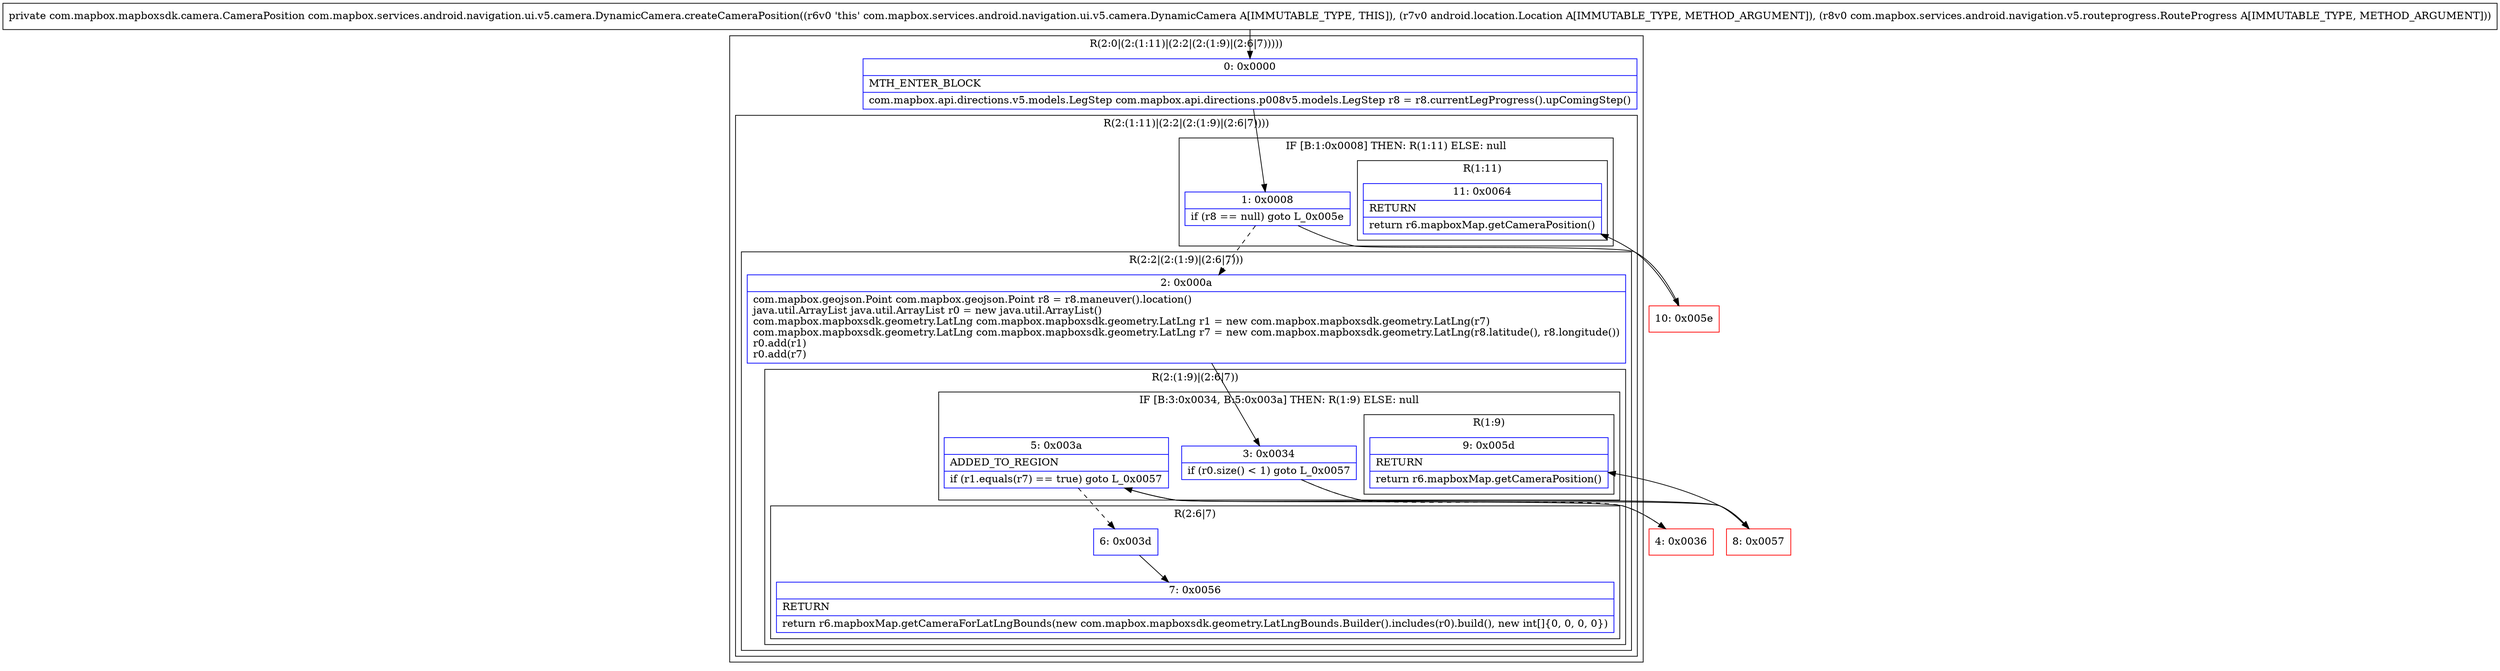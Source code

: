 digraph "CFG forcom.mapbox.services.android.navigation.ui.v5.camera.DynamicCamera.createCameraPosition(Landroid\/location\/Location;Lcom\/mapbox\/services\/android\/navigation\/v5\/routeprogress\/RouteProgress;)Lcom\/mapbox\/mapboxsdk\/camera\/CameraPosition;" {
subgraph cluster_Region_989646454 {
label = "R(2:0|(2:(1:11)|(2:2|(2:(1:9)|(2:6|7)))))";
node [shape=record,color=blue];
Node_0 [shape=record,label="{0\:\ 0x0000|MTH_ENTER_BLOCK\l|com.mapbox.api.directions.v5.models.LegStep com.mapbox.api.directions.p008v5.models.LegStep r8 = r8.currentLegProgress().upComingStep()\l}"];
subgraph cluster_Region_1209931247 {
label = "R(2:(1:11)|(2:2|(2:(1:9)|(2:6|7))))";
node [shape=record,color=blue];
subgraph cluster_IfRegion_1152488549 {
label = "IF [B:1:0x0008] THEN: R(1:11) ELSE: null";
node [shape=record,color=blue];
Node_1 [shape=record,label="{1\:\ 0x0008|if (r8 == null) goto L_0x005e\l}"];
subgraph cluster_Region_147174567 {
label = "R(1:11)";
node [shape=record,color=blue];
Node_11 [shape=record,label="{11\:\ 0x0064|RETURN\l|return r6.mapboxMap.getCameraPosition()\l}"];
}
}
subgraph cluster_Region_1341530927 {
label = "R(2:2|(2:(1:9)|(2:6|7)))";
node [shape=record,color=blue];
Node_2 [shape=record,label="{2\:\ 0x000a|com.mapbox.geojson.Point com.mapbox.geojson.Point r8 = r8.maneuver().location()\ljava.util.ArrayList java.util.ArrayList r0 = new java.util.ArrayList()\lcom.mapbox.mapboxsdk.geometry.LatLng com.mapbox.mapboxsdk.geometry.LatLng r1 = new com.mapbox.mapboxsdk.geometry.LatLng(r7)\lcom.mapbox.mapboxsdk.geometry.LatLng com.mapbox.mapboxsdk.geometry.LatLng r7 = new com.mapbox.mapboxsdk.geometry.LatLng(r8.latitude(), r8.longitude())\lr0.add(r1)\lr0.add(r7)\l}"];
subgraph cluster_Region_870205013 {
label = "R(2:(1:9)|(2:6|7))";
node [shape=record,color=blue];
subgraph cluster_IfRegion_280592212 {
label = "IF [B:3:0x0034, B:5:0x003a] THEN: R(1:9) ELSE: null";
node [shape=record,color=blue];
Node_3 [shape=record,label="{3\:\ 0x0034|if (r0.size() \< 1) goto L_0x0057\l}"];
Node_5 [shape=record,label="{5\:\ 0x003a|ADDED_TO_REGION\l|if (r1.equals(r7) == true) goto L_0x0057\l}"];
subgraph cluster_Region_366636146 {
label = "R(1:9)";
node [shape=record,color=blue];
Node_9 [shape=record,label="{9\:\ 0x005d|RETURN\l|return r6.mapboxMap.getCameraPosition()\l}"];
}
}
subgraph cluster_Region_1282051147 {
label = "R(2:6|7)";
node [shape=record,color=blue];
Node_6 [shape=record,label="{6\:\ 0x003d}"];
Node_7 [shape=record,label="{7\:\ 0x0056|RETURN\l|return r6.mapboxMap.getCameraForLatLngBounds(new com.mapbox.mapboxsdk.geometry.LatLngBounds.Builder().includes(r0).build(), new int[]\{0, 0, 0, 0\})\l}"];
}
}
}
}
}
Node_4 [shape=record,color=red,label="{4\:\ 0x0036}"];
Node_8 [shape=record,color=red,label="{8\:\ 0x0057}"];
Node_10 [shape=record,color=red,label="{10\:\ 0x005e}"];
MethodNode[shape=record,label="{private com.mapbox.mapboxsdk.camera.CameraPosition com.mapbox.services.android.navigation.ui.v5.camera.DynamicCamera.createCameraPosition((r6v0 'this' com.mapbox.services.android.navigation.ui.v5.camera.DynamicCamera A[IMMUTABLE_TYPE, THIS]), (r7v0 android.location.Location A[IMMUTABLE_TYPE, METHOD_ARGUMENT]), (r8v0 com.mapbox.services.android.navigation.v5.routeprogress.RouteProgress A[IMMUTABLE_TYPE, METHOD_ARGUMENT])) }"];
MethodNode -> Node_0;
Node_0 -> Node_1;
Node_1 -> Node_2[style=dashed];
Node_1 -> Node_10;
Node_2 -> Node_3;
Node_3 -> Node_4[style=dashed];
Node_3 -> Node_8;
Node_5 -> Node_6[style=dashed];
Node_5 -> Node_8;
Node_6 -> Node_7;
Node_4 -> Node_5;
Node_8 -> Node_9;
Node_10 -> Node_11;
}


